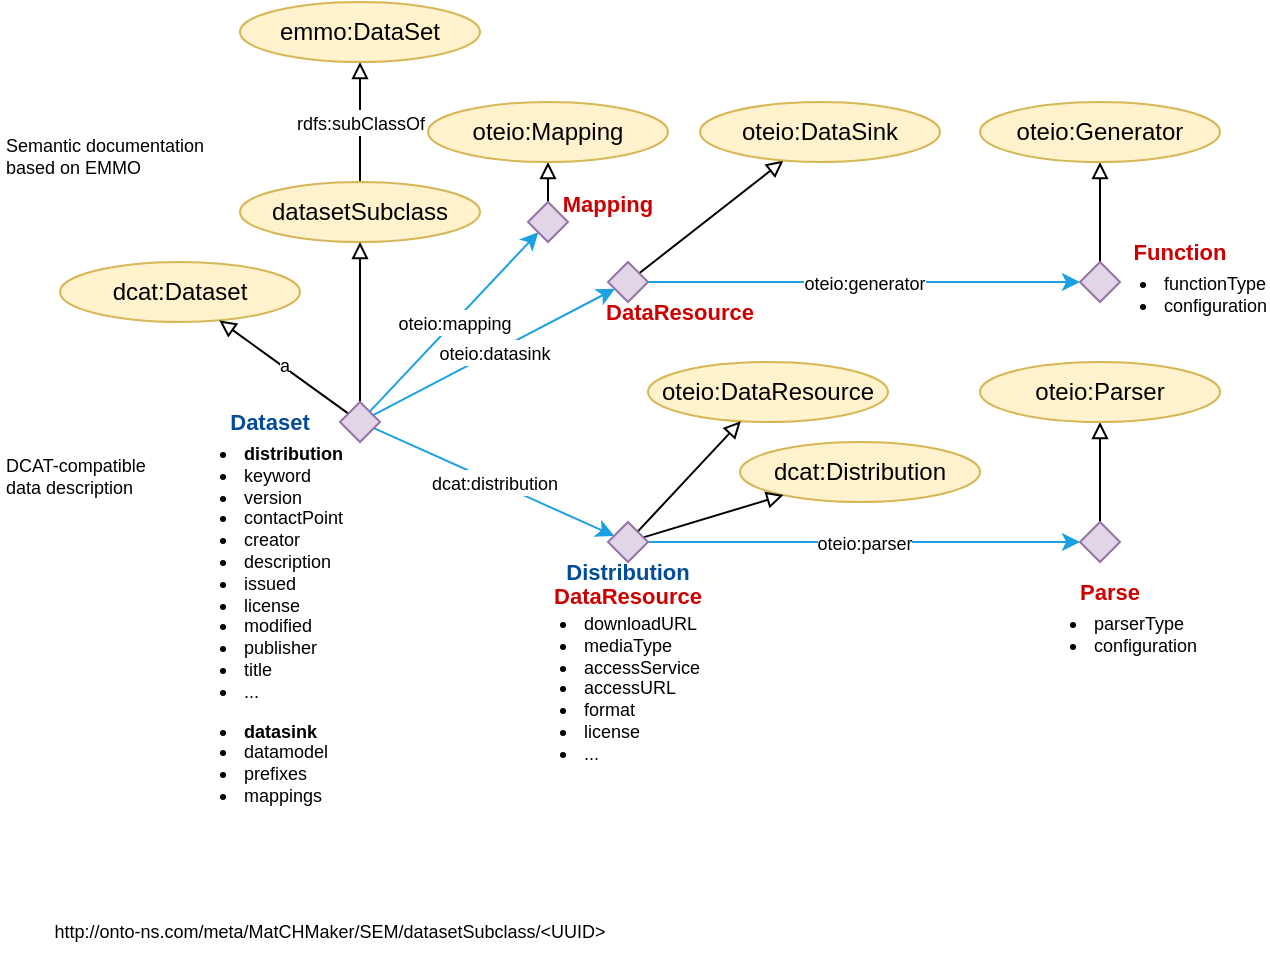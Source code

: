 <mxfile version="20.7.4" type="device" pages="3"><diagram name="Dataset" id="gJNf0sdjPpwPq_run0Vv"><mxGraphModel dx="988" dy="579" grid="1" gridSize="10" guides="1" tooltips="1" connect="1" arrows="1" fold="1" page="1" pageScale="1" pageWidth="827" pageHeight="1169" math="0" shadow="0"><root><mxCell id="0"/><mxCell id="1" parent="0"/><mxCell id="QnYL94ysYP-kv34pIGRl-34" value="&lt;ul&gt;&lt;li&gt;&lt;font style=&quot;font-size: 9px;&quot;&gt;downloadURL&lt;/font&gt;&lt;/li&gt;&lt;li&gt;&lt;font style=&quot;font-size: 9px;&quot;&gt;mediaType&lt;/font&gt;&lt;/li&gt;&lt;li&gt;&lt;font style=&quot;font-size: 9px;&quot;&gt;accessService&lt;/font&gt;&lt;/li&gt;&lt;li&gt;&lt;font style=&quot;font-size: 9px;&quot;&gt;accessURL&lt;/font&gt;&lt;/li&gt;&lt;li&gt;&lt;span style=&quot;background-color: initial;&quot;&gt;format&lt;/span&gt;&lt;br&gt;&lt;/li&gt;&lt;li&gt;&lt;span style=&quot;background-color: initial;&quot;&gt;license&lt;/span&gt;&lt;br&gt;&lt;/li&gt;&lt;li&gt;&lt;font style=&quot;font-size: 9px;&quot;&gt;...&lt;/font&gt;&lt;/li&gt;&lt;/ul&gt;" style="text;html=1;align=left;verticalAlign=top;whiteSpace=wrap;rounded=0;fontFamily=Helvetica;fontSize=9;fontColor=default;labelBackgroundColor=none;" parent="1" vertex="1"><mxGeometry x="340" y="430" width="100" height="100" as="geometry"/></mxCell><mxCell id="QnYL94ysYP-kv34pIGRl-36" value="&lt;ul&gt;&lt;li&gt;&lt;font style=&quot;font-size: 9px;&quot;&gt;parserType&lt;/font&gt;&lt;/li&gt;&lt;li&gt;configuration&lt;/li&gt;&lt;/ul&gt;" style="text;html=1;align=left;verticalAlign=top;whiteSpace=wrap;rounded=0;fontFamily=Helvetica;fontSize=9;fontColor=default;labelBackgroundColor=none;" parent="1" vertex="1"><mxGeometry x="595" y="430" width="105" height="40" as="geometry"/></mxCell><mxCell id="QnYL94ysYP-kv34pIGRl-41" value="&lt;ul&gt;&lt;li&gt;&lt;span style=&quot;background-color: initial;&quot;&gt;&lt;b&gt;distribution&lt;/b&gt;&lt;/span&gt;&lt;/li&gt;&lt;li&gt;&lt;span style=&quot;background-color: initial;&quot;&gt;keyword&lt;/span&gt;&lt;br&gt;&lt;/li&gt;&lt;li&gt;&lt;font style=&quot;font-size: 9px;&quot;&gt;version&lt;/font&gt;&lt;/li&gt;&lt;li&gt;&lt;font style=&quot;font-size: 9px;&quot;&gt;contactPoint&lt;/font&gt;&lt;/li&gt;&lt;li&gt;&lt;span style=&quot;background-color: initial;&quot;&gt;creator&lt;/span&gt;&lt;br&gt;&lt;/li&gt;&lt;li&gt;&lt;font style=&quot;font-size: 9px;&quot;&gt;description&lt;/font&gt;&lt;/li&gt;&lt;li&gt;&lt;span style=&quot;background-color: initial;&quot;&gt;issued&lt;/span&gt;&lt;/li&gt;&lt;li&gt;&lt;span style=&quot;background-color: initial;&quot;&gt;license&lt;/span&gt;&lt;br&gt;&lt;/li&gt;&lt;li&gt;modified&lt;/li&gt;&lt;li&gt;publisher&lt;/li&gt;&lt;li&gt;title&lt;/li&gt;&lt;li&gt;&lt;font style=&quot;font-size: 9px;&quot;&gt;...&lt;/font&gt;&lt;/li&gt;&lt;/ul&gt;&lt;div&gt;&lt;ul&gt;&lt;li style=&quot;border-color: var(--border-color);&quot;&gt;&lt;b style=&quot;border-color: var(--border-color);&quot;&gt;datasink&lt;/b&gt;&lt;/li&gt;&lt;li&gt;&lt;span style=&quot;background-color: initial;&quot;&gt;datamodel&lt;/span&gt;&lt;br&gt;&lt;/li&gt;&lt;li&gt;prefixes&lt;/li&gt;&lt;li style=&quot;border-color: var(--border-color);&quot;&gt;mappings&lt;/li&gt;&lt;/ul&gt;&lt;/div&gt;&lt;div&gt;&lt;br&gt;&lt;/div&gt;" style="text;html=1;align=left;verticalAlign=top;whiteSpace=wrap;rounded=0;fontFamily=Helvetica;fontSize=9;fontColor=default;labelBackgroundColor=none;" parent="1" vertex="1"><mxGeometry x="170" y="345" width="100" height="200" as="geometry"/></mxCell><mxCell id="QnYL94ysYP-kv34pIGRl-40" value="&lt;font style=&quot;font-size: 9px;&quot;&gt;rdfs:subClassOf&lt;/font&gt;" style="edgeStyle=none;shape=connector;rounded=0;orthogonalLoop=1;jettySize=auto;html=1;strokeColor=default;align=center;verticalAlign=middle;fontFamily=Helvetica;fontSize=11;fontColor=default;labelBackgroundColor=default;endArrow=block;endFill=0;" parent="1" source="QnYL94ysYP-kv34pIGRl-1" target="QnYL94ysYP-kv34pIGRl-39" edge="1"><mxGeometry relative="1" as="geometry"/></mxCell><mxCell id="QnYL94ysYP-kv34pIGRl-1" value="datasetSubclass" style="ellipse;whiteSpace=wrap;html=1;fillColor=#fff2cc;strokeColor=#d6b656;" parent="1" vertex="1"><mxGeometry x="210" y="230" width="120" height="30" as="geometry"/></mxCell><mxCell id="QnYL94ysYP-kv34pIGRl-2" value="dcat:Dataset" style="ellipse;whiteSpace=wrap;html=1;fillColor=#fff2cc;strokeColor=#d6b656;" parent="1" vertex="1"><mxGeometry x="120" y="270" width="120" height="30" as="geometry"/></mxCell><mxCell id="QnYL94ysYP-kv34pIGRl-3" value="dcat:Distribution" style="ellipse;whiteSpace=wrap;html=1;fillColor=#fff2cc;strokeColor=#d6b656;" parent="1" vertex="1"><mxGeometry x="460" y="360" width="120" height="30" as="geometry"/></mxCell><mxCell id="QnYL94ysYP-kv34pIGRl-4" value="oteio:DataResource" style="ellipse;whiteSpace=wrap;html=1;fillColor=#fff2cc;strokeColor=#d6b656;" parent="1" vertex="1"><mxGeometry x="414" y="320" width="120" height="30" as="geometry"/></mxCell><mxCell id="QnYL94ysYP-kv34pIGRl-6" value="a" style="rounded=0;orthogonalLoop=1;jettySize=auto;html=1;endArrow=block;endFill=0;fontSize=9;" parent="1" source="QnYL94ysYP-kv34pIGRl-5" target="QnYL94ysYP-kv34pIGRl-2" edge="1"><mxGeometry relative="1" as="geometry"/></mxCell><mxCell id="QnYL94ysYP-kv34pIGRl-7" style="edgeStyle=none;shape=connector;rounded=0;orthogonalLoop=1;jettySize=auto;html=1;strokeColor=default;align=center;verticalAlign=middle;fontFamily=Helvetica;fontSize=11;fontColor=default;labelBackgroundColor=default;endArrow=block;endFill=0;" parent="1" source="QnYL94ysYP-kv34pIGRl-5" target="QnYL94ysYP-kv34pIGRl-1" edge="1"><mxGeometry relative="1" as="geometry"/></mxCell><mxCell id="QnYL94ysYP-kv34pIGRl-15" value="&lt;span style=&quot;font-size: 9px;&quot;&gt;dcat:distribution&lt;/span&gt;" style="shape=connector;rounded=0;orthogonalLoop=1;jettySize=auto;html=1;strokeColor=#1BA1E2;align=center;verticalAlign=middle;fontFamily=Helvetica;fontSize=11;fontColor=default;labelBackgroundColor=default;endArrow=classic;endFill=1;" parent="1" source="QnYL94ysYP-kv34pIGRl-5" target="QnYL94ysYP-kv34pIGRl-9" edge="1"><mxGeometry relative="1" as="geometry"/></mxCell><mxCell id="gPEfZDr6zlJ9QRwEb8EJ-4" value="&lt;font style=&quot;font-size: 9px;&quot;&gt;oteio:mapping&lt;/font&gt;" style="edgeStyle=none;rounded=0;orthogonalLoop=1;jettySize=auto;html=1;strokeColor=#1BA1E2;endFill=1;" edge="1" parent="1" source="QnYL94ysYP-kv34pIGRl-5" target="QnYL94ysYP-kv34pIGRl-13"><mxGeometry relative="1" as="geometry"/></mxCell><mxCell id="QnYL94ysYP-kv34pIGRl-5" value="" style="rhombus;whiteSpace=wrap;html=1;fillColor=#e1d5e7;strokeColor=#9673a6;" parent="1" vertex="1"><mxGeometry x="260" y="340" width="20" height="20" as="geometry"/></mxCell><mxCell id="QnYL94ysYP-kv34pIGRl-11" style="edgeStyle=none;shape=connector;rounded=0;orthogonalLoop=1;jettySize=auto;html=1;strokeColor=default;align=center;verticalAlign=middle;fontFamily=Helvetica;fontSize=11;fontColor=default;labelBackgroundColor=default;endArrow=block;endFill=0;" parent="1" source="QnYL94ysYP-kv34pIGRl-8" target="gPEfZDr6zlJ9QRwEb8EJ-2" edge="1"><mxGeometry relative="1" as="geometry"><mxPoint x="590" y="340" as="targetPoint"/></mxGeometry></mxCell><mxCell id="QnYL94ysYP-kv34pIGRl-8" value="" style="rhombus;whiteSpace=wrap;html=1;fillColor=#e1d5e7;strokeColor=#9673a6;" parent="1" vertex="1"><mxGeometry x="630" y="400" width="20" height="20" as="geometry"/></mxCell><mxCell id="QnYL94ysYP-kv34pIGRl-10" style="edgeStyle=none;shape=connector;rounded=0;orthogonalLoop=1;jettySize=auto;html=1;strokeColor=default;align=center;verticalAlign=middle;fontFamily=Helvetica;fontSize=11;fontColor=default;labelBackgroundColor=default;endArrow=block;endFill=0;" parent="1" source="QnYL94ysYP-kv34pIGRl-9" target="QnYL94ysYP-kv34pIGRl-3" edge="1"><mxGeometry relative="1" as="geometry"/></mxCell><mxCell id="QnYL94ysYP-kv34pIGRl-12" style="edgeStyle=none;shape=connector;rounded=0;orthogonalLoop=1;jettySize=auto;html=1;strokeColor=default;align=center;verticalAlign=middle;fontFamily=Helvetica;fontSize=11;fontColor=default;labelBackgroundColor=default;endArrow=block;endFill=0;" parent="1" source="QnYL94ysYP-kv34pIGRl-9" target="QnYL94ysYP-kv34pIGRl-4" edge="1"><mxGeometry relative="1" as="geometry"/></mxCell><mxCell id="QnYL94ysYP-kv34pIGRl-22" value="&lt;font style=&quot;font-size: 9px;&quot;&gt;oteio:parser&lt;/font&gt;" style="shape=connector;rounded=0;orthogonalLoop=1;jettySize=auto;html=1;strokeColor=#1BA1E2;align=center;verticalAlign=middle;fontFamily=Helvetica;fontSize=11;fontColor=default;labelBackgroundColor=default;endArrow=classic;endFill=1;" parent="1" source="QnYL94ysYP-kv34pIGRl-9" target="QnYL94ysYP-kv34pIGRl-8" edge="1"><mxGeometry relative="1" as="geometry"/></mxCell><mxCell id="QnYL94ysYP-kv34pIGRl-9" value="" style="rhombus;whiteSpace=wrap;html=1;fillColor=#e1d5e7;strokeColor=#9673a6;" parent="1" vertex="1"><mxGeometry x="394" y="400" width="20" height="20" as="geometry"/></mxCell><mxCell id="QnYL94ysYP-kv34pIGRl-14" style="edgeStyle=none;shape=connector;rounded=0;orthogonalLoop=1;jettySize=auto;html=1;strokeColor=default;align=center;verticalAlign=middle;fontFamily=Helvetica;fontSize=11;fontColor=default;labelBackgroundColor=default;endArrow=block;endFill=0;" parent="1" source="QnYL94ysYP-kv34pIGRl-13" target="gPEfZDr6zlJ9QRwEb8EJ-3" edge="1"><mxGeometry relative="1" as="geometry"/></mxCell><mxCell id="QnYL94ysYP-kv34pIGRl-13" value="" style="rhombus;whiteSpace=wrap;html=1;fillColor=#e1d5e7;strokeColor=#9673a6;" parent="1" vertex="1"><mxGeometry x="354" y="240" width="20" height="20" as="geometry"/></mxCell><mxCell id="QnYL94ysYP-kv34pIGRl-26" value="&lt;b style=&quot;&quot;&gt;&lt;font color=&quot;#004c99&quot;&gt;Dataset&lt;/font&gt;&lt;/b&gt;" style="text;html=1;align=center;verticalAlign=middle;whiteSpace=wrap;rounded=0;fontFamily=Helvetica;fontSize=11;fontColor=default;labelBackgroundColor=none;" parent="1" vertex="1"><mxGeometry x="200" y="345" width="50" height="10" as="geometry"/></mxCell><mxCell id="QnYL94ysYP-kv34pIGRl-27" value="&lt;b style=&quot;&quot;&gt;&lt;font color=&quot;#004c99&quot;&gt;Distribution&lt;/font&gt;&lt;/b&gt;" style="text;html=1;align=center;verticalAlign=middle;whiteSpace=wrap;rounded=0;fontFamily=Helvetica;fontSize=11;fontColor=default;labelBackgroundColor=none;" parent="1" vertex="1"><mxGeometry x="374" y="420" width="60" height="10" as="geometry"/></mxCell><mxCell id="QnYL94ysYP-kv34pIGRl-28" value="&lt;b&gt;&lt;font color=&quot;#cc0000&quot;&gt;Parse&lt;/font&gt;&lt;/b&gt;" style="text;html=1;align=center;verticalAlign=middle;whiteSpace=wrap;rounded=0;fontFamily=Helvetica;fontSize=11;fontColor=default;labelBackgroundColor=none;" parent="1" vertex="1"><mxGeometry x="615" y="430" width="60" height="10" as="geometry"/></mxCell><mxCell id="QnYL94ysYP-kv34pIGRl-39" value="emmo:DataSet" style="ellipse;whiteSpace=wrap;html=1;fillColor=#fff2cc;strokeColor=#d6b656;" parent="1" vertex="1"><mxGeometry x="210" y="140" width="120" height="30" as="geometry"/></mxCell><mxCell id="gPEfZDr6zlJ9QRwEb8EJ-2" value="oteio:Parser" style="ellipse;whiteSpace=wrap;html=1;fillColor=#fff2cc;strokeColor=#d6b656;" vertex="1" parent="1"><mxGeometry x="580" y="320" width="120" height="30" as="geometry"/></mxCell><mxCell id="gPEfZDr6zlJ9QRwEb8EJ-3" value="oteio:Mapping" style="ellipse;whiteSpace=wrap;html=1;fillColor=#fff2cc;strokeColor=#d6b656;" vertex="1" parent="1"><mxGeometry x="304" y="190" width="120" height="30" as="geometry"/></mxCell><mxCell id="gPEfZDr6zlJ9QRwEb8EJ-8" style="edgeStyle=none;rounded=0;orthogonalLoop=1;jettySize=auto;html=1;fontSize=11;fontColor=default;endArrow=block;endFill=0;" edge="1" parent="1" source="gPEfZDr6zlJ9QRwEb8EJ-5" target="gPEfZDr6zlJ9QRwEb8EJ-7"><mxGeometry relative="1" as="geometry"/></mxCell><mxCell id="gPEfZDr6zlJ9QRwEb8EJ-5" value="" style="rhombus;whiteSpace=wrap;html=1;fillColor=#e1d5e7;strokeColor=#9673a6;" vertex="1" parent="1"><mxGeometry x="394" y="270" width="20" height="20" as="geometry"/></mxCell><mxCell id="gPEfZDr6zlJ9QRwEb8EJ-6" value="&lt;font style=&quot;font-size: 9px;&quot;&gt;oteio:datasink&lt;/font&gt;" style="edgeStyle=none;rounded=0;orthogonalLoop=1;jettySize=auto;html=1;strokeColor=#1BA1E2;endFill=1;" edge="1" parent="1" source="QnYL94ysYP-kv34pIGRl-5" target="gPEfZDr6zlJ9QRwEb8EJ-5"><mxGeometry relative="1" as="geometry"><mxPoint x="285.405" y="355.405" as="sourcePoint"/><mxPoint x="374.595" y="279.595" as="targetPoint"/></mxGeometry></mxCell><mxCell id="gPEfZDr6zlJ9QRwEb8EJ-7" value="oteio:DataSink" style="ellipse;whiteSpace=wrap;html=1;fillColor=#fff2cc;strokeColor=#d6b656;" vertex="1" parent="1"><mxGeometry x="440" y="190" width="120" height="30" as="geometry"/></mxCell><mxCell id="gPEfZDr6zlJ9QRwEb8EJ-9" value="&lt;b&gt;&lt;font color=&quot;#cc0000&quot;&gt;DataResource&lt;/font&gt;&lt;/b&gt;" style="text;html=1;align=center;verticalAlign=middle;whiteSpace=wrap;rounded=0;fontFamily=Helvetica;fontSize=11;fontColor=default;labelBackgroundColor=none;" vertex="1" parent="1"><mxGeometry x="374" y="432" width="60" height="10" as="geometry"/></mxCell><mxCell id="gPEfZDr6zlJ9QRwEb8EJ-10" value="&lt;b&gt;&lt;font color=&quot;#cc0000&quot;&gt;DataResource&lt;/font&gt;&lt;/b&gt;" style="text;html=1;align=center;verticalAlign=middle;whiteSpace=wrap;rounded=0;fontFamily=Helvetica;fontSize=11;fontColor=default;labelBackgroundColor=none;" vertex="1" parent="1"><mxGeometry x="400" y="290" width="60" height="10" as="geometry"/></mxCell><mxCell id="gPEfZDr6zlJ9QRwEb8EJ-11" value="&lt;b&gt;&lt;font color=&quot;#cc0000&quot;&gt;Mapping&lt;/font&gt;&lt;/b&gt;" style="text;html=1;align=center;verticalAlign=middle;whiteSpace=wrap;rounded=0;fontFamily=Helvetica;fontSize=11;fontColor=default;labelBackgroundColor=none;" vertex="1" parent="1"><mxGeometry x="364" y="236" width="60" height="10" as="geometry"/></mxCell><mxCell id="gPEfZDr6zlJ9QRwEb8EJ-18" style="edgeStyle=none;shape=connector;rounded=0;orthogonalLoop=1;jettySize=auto;html=1;strokeColor=default;align=center;verticalAlign=middle;fontFamily=Helvetica;fontSize=11;fontColor=default;labelBackgroundColor=default;endArrow=block;endFill=0;" edge="1" parent="1" source="gPEfZDr6zlJ9QRwEb8EJ-19" target="gPEfZDr6zlJ9QRwEb8EJ-21"><mxGeometry relative="1" as="geometry"><mxPoint x="656" y="210" as="targetPoint"/></mxGeometry></mxCell><mxCell id="gPEfZDr6zlJ9QRwEb8EJ-19" value="" style="rhombus;whiteSpace=wrap;html=1;fillColor=#e1d5e7;strokeColor=#9673a6;" vertex="1" parent="1"><mxGeometry x="630" y="270" width="20" height="20" as="geometry"/></mxCell><mxCell id="gPEfZDr6zlJ9QRwEb8EJ-20" value="&lt;font style=&quot;font-size: 9px;&quot;&gt;oteio:generator&lt;/font&gt;" style="shape=connector;rounded=0;orthogonalLoop=1;jettySize=auto;html=1;strokeColor=#1BA1E2;align=center;verticalAlign=middle;fontFamily=Helvetica;fontSize=11;fontColor=default;labelBackgroundColor=default;endArrow=classic;endFill=1;" edge="1" parent="1" target="gPEfZDr6zlJ9QRwEb8EJ-19" source="gPEfZDr6zlJ9QRwEb8EJ-5"><mxGeometry relative="1" as="geometry"><mxPoint x="480" y="280" as="sourcePoint"/></mxGeometry></mxCell><mxCell id="gPEfZDr6zlJ9QRwEb8EJ-21" value="oteio:Generator" style="ellipse;whiteSpace=wrap;html=1;fillColor=#fff2cc;strokeColor=#d6b656;" vertex="1" parent="1"><mxGeometry x="580" y="190" width="120" height="30" as="geometry"/></mxCell><mxCell id="gPEfZDr6zlJ9QRwEb8EJ-22" value="&lt;ul&gt;&lt;li&gt;functionType&lt;/li&gt;&lt;li&gt;&lt;span style=&quot;background-color: initial;&quot;&gt;configuration&lt;/span&gt;&lt;br&gt;&lt;/li&gt;&lt;/ul&gt;" style="text;html=1;align=left;verticalAlign=top;whiteSpace=wrap;rounded=0;fontFamily=Helvetica;fontSize=9;fontColor=default;labelBackgroundColor=none;" vertex="1" parent="1"><mxGeometry x="630" y="260" width="90" height="50" as="geometry"/></mxCell><mxCell id="gPEfZDr6zlJ9QRwEb8EJ-23" value="&lt;b&gt;&lt;font color=&quot;#cc0000&quot;&gt;Function&lt;/font&gt;&lt;/b&gt;" style="text;html=1;align=center;verticalAlign=middle;whiteSpace=wrap;rounded=0;fontFamily=Helvetica;fontSize=11;fontColor=default;labelBackgroundColor=none;" vertex="1" parent="1"><mxGeometry x="650" y="260" width="60" height="10" as="geometry"/></mxCell><mxCell id="gPEfZDr6zlJ9QRwEb8EJ-30" value="" style="shape=image;verticalLabelPosition=bottom;labelBackgroundColor=default;verticalAlign=top;aspect=fixed;imageAspect=0;image=https://dcat.org/wp-content/uploads/2021/05/DCAT_Facebook.png;" vertex="1" parent="1"><mxGeometry x="90" y="331.9" width="84" height="23.1" as="geometry"/></mxCell><mxCell id="gPEfZDr6zlJ9QRwEb8EJ-31" value="&lt;font color=&quot;#000000&quot;&gt;DCAT-compatible data description&lt;/font&gt;" style="text;html=1;strokeColor=none;fillColor=none;align=left;verticalAlign=top;whiteSpace=wrap;rounded=0;fontSize=9;fontColor=#004C99;" vertex="1" parent="1"><mxGeometry x="91" y="360" width="83" height="50" as="geometry"/></mxCell><mxCell id="gPEfZDr6zlJ9QRwEb8EJ-36" value="" style="shape=image;verticalLabelPosition=bottom;labelBackgroundColor=default;verticalAlign=top;aspect=fixed;imageAspect=0;image=https://raw.githubusercontent.com/emmo-repo/EMMO/2e9932e5f633a514c82c03eab187afeb69923f80/doc/emmo-logo.svg;" vertex="1" parent="1"><mxGeometry x="107" y="140" width="65.96" height="60" as="geometry"/></mxCell><mxCell id="gPEfZDr6zlJ9QRwEb8EJ-37" value="&lt;font color=&quot;#000000&quot;&gt;Semantic documentation based on EMMO&lt;/font&gt;" style="text;html=1;strokeColor=none;fillColor=none;align=left;verticalAlign=top;whiteSpace=wrap;rounded=0;fontSize=9;fontColor=#004C99;" vertex="1" parent="1"><mxGeometry x="91" y="200" width="103" height="30" as="geometry"/></mxCell><mxCell id="ahfPFq91JY9dPL4BMfIn-1" value="http://onto-ns.com/meta/MatCHMaker/SEM/datasetSubclass/&amp;lt;UUID&amp;gt;" style="text;html=1;strokeColor=none;fillColor=none;align=center;verticalAlign=middle;whiteSpace=wrap;rounded=0;fontSize=9;fontColor=#000000;" vertex="1" parent="1"><mxGeometry x="100" y="590" width="310" height="30" as="geometry"/></mxCell></root></mxGraphModel></diagram><diagram id="93-LkIrMlokAyIUzKkbQ" name="Hamburg"><mxGraphModel dx="2074" dy="1215" grid="1" gridSize="10" guides="1" tooltips="1" connect="1" arrows="1" fold="1" page="1" pageScale="1" pageWidth="827" pageHeight="1169" math="0" shadow="0"><root><mxCell id="0"/><mxCell id="1" parent="0"/><mxCell id="WtrflW6bTiEchsh83h_a-1" value="&lt;ul&gt;&lt;li&gt;&lt;font style=&quot;font-size: 9px;&quot;&gt;downloadURL&lt;/font&gt;&lt;/li&gt;&lt;li&gt;&lt;font style=&quot;font-size: 9px;&quot;&gt;mediaType&lt;/font&gt;&lt;/li&gt;&lt;li&gt;&lt;font style=&quot;font-size: 9px;&quot;&gt;accessService&lt;/font&gt;&lt;/li&gt;&lt;li&gt;&lt;font style=&quot;font-size: 9px;&quot;&gt;accessURL&lt;/font&gt;&lt;/li&gt;&lt;li&gt;&lt;span style=&quot;background-color: initial;&quot;&gt;format&lt;/span&gt;&lt;br&gt;&lt;/li&gt;&lt;li&gt;&lt;span style=&quot;background-color: initial;&quot;&gt;license&lt;/span&gt;&lt;br&gt;&lt;/li&gt;&lt;li&gt;&lt;font style=&quot;font-size: 9px;&quot;&gt;...&lt;/font&gt;&lt;/li&gt;&lt;/ul&gt;" style="text;html=1;align=left;verticalAlign=top;whiteSpace=wrap;rounded=0;fontFamily=Helvetica;fontSize=9;fontColor=default;labelBackgroundColor=none;" vertex="1" parent="1"><mxGeometry x="340" y="360" width="100" height="120" as="geometry"/></mxCell><mxCell id="WtrflW6bTiEchsh83h_a-2" value="&lt;ul&gt;&lt;li&gt;&lt;font style=&quot;font-size: 9px;&quot;&gt;datamodel&lt;/font&gt;&lt;/li&gt;&lt;li&gt;parser&lt;/li&gt;&lt;li&gt;options&lt;/li&gt;&lt;/ul&gt;" style="text;html=1;align=left;verticalAlign=top;whiteSpace=wrap;rounded=0;fontFamily=Helvetica;fontSize=9;fontColor=default;labelBackgroundColor=none;" vertex="1" parent="1"><mxGeometry x="510" y="360" width="90" height="50" as="geometry"/></mxCell><mxCell id="WtrflW6bTiEchsh83h_a-3" value="&lt;ul&gt;&lt;li&gt;prefixes&lt;/li&gt;&lt;li&gt;triples&lt;br&gt;&lt;/li&gt;&lt;/ul&gt;" style="text;html=1;align=left;verticalAlign=top;whiteSpace=wrap;rounded=0;fontFamily=Helvetica;fontSize=9;fontColor=default;labelBackgroundColor=none;" vertex="1" parent="1"><mxGeometry x="650" y="360" width="90" height="50" as="geometry"/></mxCell><mxCell id="WtrflW6bTiEchsh83h_a-4" value="&lt;ul&gt;&lt;li&gt;&lt;span style=&quot;background-color: initial;&quot;&gt;keyword&lt;/span&gt;&lt;br&gt;&lt;/li&gt;&lt;li&gt;&lt;font style=&quot;font-size: 9px;&quot;&gt;version&lt;/font&gt;&lt;/li&gt;&lt;li&gt;&lt;font style=&quot;font-size: 9px;&quot;&gt;contactPoint&lt;/font&gt;&lt;/li&gt;&lt;li&gt;&lt;span style=&quot;background-color: initial;&quot;&gt;creator&lt;/span&gt;&lt;br&gt;&lt;/li&gt;&lt;li&gt;&lt;font style=&quot;font-size: 9px;&quot;&gt;description&lt;/font&gt;&lt;/li&gt;&lt;li&gt;&lt;span style=&quot;background-color: initial;&quot;&gt;issued&lt;/span&gt;&lt;/li&gt;&lt;li&gt;&lt;span style=&quot;background-color: initial;&quot;&gt;license&lt;/span&gt;&lt;br&gt;&lt;/li&gt;&lt;li&gt;modified&lt;/li&gt;&lt;li&gt;publisher&lt;/li&gt;&lt;li&gt;title&lt;/li&gt;&lt;li&gt;&lt;font style=&quot;font-size: 9px;&quot;&gt;...&lt;/font&gt;&lt;/li&gt;&lt;/ul&gt;" style="text;html=1;align=left;verticalAlign=top;whiteSpace=wrap;rounded=0;fontFamily=Helvetica;fontSize=9;fontColor=default;labelBackgroundColor=none;" vertex="1" parent="1"><mxGeometry x="220" y="360" width="100" height="140" as="geometry"/></mxCell><mxCell id="WtrflW6bTiEchsh83h_a-5" style="edgeStyle=none;shape=connector;rounded=0;orthogonalLoop=1;jettySize=auto;html=1;strokeColor=default;align=center;verticalAlign=middle;fontFamily=Helvetica;fontSize=11;fontColor=default;labelBackgroundColor=default;endArrow=block;endFill=0;" edge="1" parent="1" source="WtrflW6bTiEchsh83h_a-6" target="WtrflW6bTiEchsh83h_a-29"><mxGeometry relative="1" as="geometry"/></mxCell><mxCell id="WtrflW6bTiEchsh83h_a-6" value="datasetSubclass" style="ellipse;whiteSpace=wrap;html=1;fillColor=#fff2cc;strokeColor=#d6b656;" vertex="1" parent="1"><mxGeometry x="240" y="210" width="120" height="30" as="geometry"/></mxCell><mxCell id="WtrflW6bTiEchsh83h_a-7" value="dcat:Dataset" style="ellipse;whiteSpace=wrap;html=1;fillColor=#fff2cc;strokeColor=#d6b656;" vertex="1" parent="1"><mxGeometry x="160" y="250" width="120" height="30" as="geometry"/></mxCell><mxCell id="WtrflW6bTiEchsh83h_a-8" value="dcat:Distribution" style="ellipse;whiteSpace=wrap;html=1;fillColor=#fff2cc;strokeColor=#d6b656;" vertex="1" parent="1"><mxGeometry x="380" y="220" width="120" height="30" as="geometry"/></mxCell><mxCell id="WtrflW6bTiEchsh83h_a-9" value="oteio:Filter" style="ellipse;whiteSpace=wrap;html=1;fillColor=#fff2cc;strokeColor=#d6b656;" vertex="1" parent="1"><mxGeometry x="520" y="210" width="120" height="30" as="geometry"/></mxCell><mxCell id="WtrflW6bTiEchsh83h_a-10" style="rounded=0;orthogonalLoop=1;jettySize=auto;html=1;endArrow=block;endFill=0;" edge="1" parent="1" source="WtrflW6bTiEchsh83h_a-13" target="WtrflW6bTiEchsh83h_a-7"><mxGeometry relative="1" as="geometry"/></mxCell><mxCell id="WtrflW6bTiEchsh83h_a-11" style="edgeStyle=none;shape=connector;rounded=0;orthogonalLoop=1;jettySize=auto;html=1;strokeColor=default;align=center;verticalAlign=middle;fontFamily=Helvetica;fontSize=11;fontColor=default;labelBackgroundColor=default;endArrow=block;endFill=0;" edge="1" parent="1" source="WtrflW6bTiEchsh83h_a-13" target="WtrflW6bTiEchsh83h_a-6"><mxGeometry relative="1" as="geometry"/></mxCell><mxCell id="WtrflW6bTiEchsh83h_a-12" value="&lt;span style=&quot;font-size: 9px;&quot;&gt;oteio:hasBeginFilter&lt;/span&gt;" style="edgeStyle=orthogonalEdgeStyle;shape=connector;rounded=0;orthogonalLoop=1;jettySize=auto;html=1;strokeColor=#1BA1E2;align=center;verticalAlign=middle;fontFamily=Helvetica;fontSize=11;fontColor=default;labelBackgroundColor=default;endArrow=classic;endFill=1;curved=1;" edge="1" parent="1" source="WtrflW6bTiEchsh83h_a-13" target="WtrflW6bTiEchsh83h_a-19"><mxGeometry relative="1" as="geometry"/></mxCell><mxCell id="WtrflW6bTiEchsh83h_a-13" value="" style="rhombus;whiteSpace=wrap;html=1;fillColor=#e1d5e7;strokeColor=#9673a6;" vertex="1" parent="1"><mxGeometry x="260" y="340" width="20" height="20" as="geometry"/></mxCell><mxCell id="WtrflW6bTiEchsh83h_a-14" style="edgeStyle=none;shape=connector;rounded=0;orthogonalLoop=1;jettySize=auto;html=1;strokeColor=default;align=center;verticalAlign=middle;fontFamily=Helvetica;fontSize=11;fontColor=default;labelBackgroundColor=default;endArrow=block;endFill=0;" edge="1" parent="1" source="WtrflW6bTiEchsh83h_a-15" target="WtrflW6bTiEchsh83h_a-9"><mxGeometry relative="1" as="geometry"/></mxCell><mxCell id="WtrflW6bTiEchsh83h_a-15" value="" style="rhombus;whiteSpace=wrap;html=1;fillColor=#e1d5e7;strokeColor=#9673a6;" vertex="1" parent="1"><mxGeometry x="550" y="340" width="20" height="20" as="geometry"/></mxCell><mxCell id="WtrflW6bTiEchsh83h_a-16" style="edgeStyle=none;shape=connector;rounded=0;orthogonalLoop=1;jettySize=auto;html=1;strokeColor=default;align=center;verticalAlign=middle;fontFamily=Helvetica;fontSize=11;fontColor=default;labelBackgroundColor=default;endArrow=block;endFill=0;" edge="1" parent="1" source="WtrflW6bTiEchsh83h_a-19" target="WtrflW6bTiEchsh83h_a-8"><mxGeometry relative="1" as="geometry"/></mxCell><mxCell id="WtrflW6bTiEchsh83h_a-17" style="edgeStyle=none;shape=connector;rounded=0;orthogonalLoop=1;jettySize=auto;html=1;strokeColor=default;align=center;verticalAlign=middle;fontFamily=Helvetica;fontSize=11;fontColor=default;labelBackgroundColor=default;endArrow=block;endFill=0;" edge="1" parent="1" source="WtrflW6bTiEchsh83h_a-19" target="WtrflW6bTiEchsh83h_a-9"><mxGeometry relative="1" as="geometry"/></mxCell><mxCell id="WtrflW6bTiEchsh83h_a-18" value="&lt;font style=&quot;font-size: 9px;&quot;&gt;oreio:hasNextFilter&lt;/font&gt;" style="edgeStyle=orthogonalEdgeStyle;shape=connector;rounded=0;orthogonalLoop=1;jettySize=auto;html=1;strokeColor=#1BA1E2;align=center;verticalAlign=middle;fontFamily=Helvetica;fontSize=11;fontColor=default;labelBackgroundColor=default;endArrow=classic;endFill=1;curved=1;" edge="1" parent="1" source="WtrflW6bTiEchsh83h_a-19" target="WtrflW6bTiEchsh83h_a-15"><mxGeometry relative="1" as="geometry"/></mxCell><mxCell id="WtrflW6bTiEchsh83h_a-19" value="" style="rhombus;whiteSpace=wrap;html=1;fillColor=#e1d5e7;strokeColor=#9673a6;" vertex="1" parent="1"><mxGeometry x="394" y="340" width="20" height="20" as="geometry"/></mxCell><mxCell id="WtrflW6bTiEchsh83h_a-20" style="edgeStyle=none;shape=connector;rounded=0;orthogonalLoop=1;jettySize=auto;html=1;strokeColor=default;align=center;verticalAlign=middle;fontFamily=Helvetica;fontSize=11;fontColor=default;labelBackgroundColor=default;endArrow=block;endFill=0;" edge="1" parent="1" source="WtrflW6bTiEchsh83h_a-21" target="WtrflW6bTiEchsh83h_a-9"><mxGeometry relative="1" as="geometry"/></mxCell><mxCell id="WtrflW6bTiEchsh83h_a-21" value="" style="rhombus;whiteSpace=wrap;html=1;fillColor=#e1d5e7;strokeColor=#9673a6;" vertex="1" parent="1"><mxGeometry x="690" y="340" width="20" height="20" as="geometry"/></mxCell><mxCell id="WtrflW6bTiEchsh83h_a-22" style="edgeStyle=orthogonalEdgeStyle;shape=connector;curved=1;rounded=0;orthogonalLoop=1;jettySize=auto;html=1;strokeColor=#1BA1E2;align=center;verticalAlign=middle;fontFamily=Helvetica;fontSize=11;fontColor=default;labelBackgroundColor=default;endArrow=classic;endFill=1;" edge="1" parent="1" source="WtrflW6bTiEchsh83h_a-15" target="WtrflW6bTiEchsh83h_a-21"><mxGeometry relative="1" as="geometry"/></mxCell><mxCell id="WtrflW6bTiEchsh83h_a-23" value="&lt;span style=&quot;font-size: 9px;&quot;&gt;oreio:hasNextFilter&lt;/span&gt;" style="edgeLabel;html=1;align=center;verticalAlign=middle;resizable=0;points=[];fontFamily=Helvetica;fontSize=11;fontColor=default;labelBackgroundColor=default;" vertex="1" connectable="0" parent="WtrflW6bTiEchsh83h_a-22"><mxGeometry x="-0.09" relative="1" as="geometry"><mxPoint as="offset"/></mxGeometry></mxCell><mxCell id="WtrflW6bTiEchsh83h_a-24" value="&lt;b style=&quot;&quot;&gt;&lt;font color=&quot;#004c99&quot;&gt;Dataset&lt;/font&gt;&lt;/b&gt;" style="text;html=1;align=center;verticalAlign=middle;whiteSpace=wrap;rounded=0;fontFamily=Helvetica;fontSize=11;fontColor=default;labelBackgroundColor=none;" vertex="1" parent="1"><mxGeometry x="245" y="360" width="50" height="10" as="geometry"/></mxCell><mxCell id="WtrflW6bTiEchsh83h_a-25" value="&lt;b&gt;&lt;font color=&quot;#cc0000&quot;&gt;DataResource&lt;/font&gt;&lt;/b&gt;" style="text;html=1;align=center;verticalAlign=middle;whiteSpace=wrap;rounded=0;fontFamily=Helvetica;fontSize=11;fontColor=default;labelBackgroundColor=none;" vertex="1" parent="1"><mxGeometry x="374" y="360" width="60" height="10" as="geometry"/></mxCell><mxCell id="WtrflW6bTiEchsh83h_a-26" value="&lt;b&gt;&lt;font color=&quot;#cc0000&quot;&gt;Parse&lt;/font&gt;&lt;/b&gt;" style="text;html=1;align=center;verticalAlign=middle;whiteSpace=wrap;rounded=0;fontFamily=Helvetica;fontSize=11;fontColor=default;labelBackgroundColor=none;" vertex="1" parent="1"><mxGeometry x="530" y="360" width="60" height="10" as="geometry"/></mxCell><mxCell id="WtrflW6bTiEchsh83h_a-27" value="&lt;b&gt;&lt;font color=&quot;#cc0000&quot;&gt;Mapping&lt;/font&gt;&lt;/b&gt;" style="text;html=1;align=center;verticalAlign=middle;whiteSpace=wrap;rounded=0;fontFamily=Helvetica;fontSize=11;fontColor=default;labelBackgroundColor=none;" vertex="1" parent="1"><mxGeometry x="670" y="360" width="60" height="10" as="geometry"/></mxCell><mxCell id="WtrflW6bTiEchsh83h_a-28" value="&lt;span style=&quot;font-size: 9px;&quot;&gt;dcat:distribution&lt;/span&gt;" style="edgeStyle=none;shape=connector;rounded=0;orthogonalLoop=1;jettySize=auto;html=1;strokeColor=#004C99;align=center;verticalAlign=middle;fontFamily=Helvetica;fontSize=11;fontColor=default;labelBackgroundColor=default;endArrow=classic;endFill=1;curved=1;entryX=0.5;entryY=0;entryDx=0;entryDy=0;exitX=0.5;exitY=0;exitDx=0;exitDy=0;" edge="1" parent="1" source="WtrflW6bTiEchsh83h_a-13" target="WtrflW6bTiEchsh83h_a-19"><mxGeometry relative="1" as="geometry"><mxPoint x="270" y="310" as="sourcePoint"/><mxPoint x="404" y="310" as="targetPoint"/><Array as="points"><mxPoint x="270" y="330"/><mxPoint x="340" y="320"/><mxPoint x="404" y="330"/></Array></mxGeometry></mxCell><mxCell id="WtrflW6bTiEchsh83h_a-29" value="emmo:DataSet" style="ellipse;whiteSpace=wrap;html=1;fillColor=#fff2cc;strokeColor=#d6b656;" vertex="1" parent="1"><mxGeometry x="254" y="150" width="120" height="30" as="geometry"/></mxCell></root></mxGraphModel></diagram><diagram id="Zg1Fjqn02s6jmlrOBAte" name="DCAT+EMMO"><mxGraphModel dx="988" dy="579" grid="1" gridSize="10" guides="1" tooltips="1" connect="1" arrows="1" fold="1" page="1" pageScale="1" pageWidth="827" pageHeight="1169" math="0" shadow="0"><root><mxCell id="0"/><mxCell id="1" parent="0"/><mxCell id="bxz1D7Ahpueq98vE3oSV-1" value="&lt;ul&gt;&lt;li&gt;&lt;font style=&quot;font-size: 9px;&quot;&gt;downloadURL&lt;/font&gt;&lt;/li&gt;&lt;li&gt;&lt;font style=&quot;font-size: 9px;&quot;&gt;mediaType&lt;/font&gt;&lt;/li&gt;&lt;li&gt;&lt;font style=&quot;font-size: 9px;&quot;&gt;accessService&lt;/font&gt;&lt;/li&gt;&lt;li&gt;&lt;font style=&quot;font-size: 9px;&quot;&gt;accessURL&lt;/font&gt;&lt;/li&gt;&lt;li&gt;&lt;span style=&quot;background-color: initial;&quot;&gt;format&lt;/span&gt;&lt;br&gt;&lt;/li&gt;&lt;li&gt;&lt;span style=&quot;background-color: initial;&quot;&gt;license&lt;/span&gt;&lt;br&gt;&lt;/li&gt;&lt;li&gt;&lt;font style=&quot;font-size: 9px;&quot;&gt;...&lt;/font&gt;&lt;/li&gt;&lt;/ul&gt;" style="text;html=1;align=left;verticalAlign=top;whiteSpace=wrap;rounded=0;fontFamily=Helvetica;fontSize=9;fontColor=default;labelBackgroundColor=none;" vertex="1" parent="1"><mxGeometry x="340" y="430" width="100" height="100" as="geometry"/></mxCell><mxCell id="bxz1D7Ahpueq98vE3oSV-3" value="&lt;ul&gt;&lt;li&gt;&lt;span style=&quot;background-color: initial;&quot;&gt;&lt;b&gt;distribution&lt;/b&gt;&lt;/span&gt;&lt;/li&gt;&lt;li&gt;&lt;span style=&quot;background-color: initial;&quot;&gt;keyword&lt;/span&gt;&lt;br&gt;&lt;/li&gt;&lt;li&gt;&lt;font style=&quot;font-size: 9px;&quot;&gt;version&lt;/font&gt;&lt;/li&gt;&lt;li&gt;&lt;font style=&quot;font-size: 9px;&quot;&gt;contactPoint&lt;/font&gt;&lt;/li&gt;&lt;li&gt;&lt;span style=&quot;background-color: initial;&quot;&gt;creator&lt;/span&gt;&lt;br&gt;&lt;/li&gt;&lt;li&gt;&lt;font style=&quot;font-size: 9px;&quot;&gt;description&lt;/font&gt;&lt;/li&gt;&lt;li&gt;&lt;span style=&quot;background-color: initial;&quot;&gt;issued&lt;/span&gt;&lt;/li&gt;&lt;li&gt;&lt;span style=&quot;background-color: initial;&quot;&gt;license&lt;/span&gt;&lt;br&gt;&lt;/li&gt;&lt;li&gt;modified&lt;/li&gt;&lt;li&gt;publisher&lt;/li&gt;&lt;li&gt;title&lt;/li&gt;&lt;li&gt;&lt;font style=&quot;font-size: 9px;&quot;&gt;...&lt;/font&gt;&lt;/li&gt;&lt;/ul&gt;&lt;div&gt;&lt;ul&gt;&lt;li style=&quot;border-color: var(--border-color);&quot;&gt;&lt;b style=&quot;border-color: var(--border-color);&quot;&gt;datasink&lt;/b&gt;&lt;/li&gt;&lt;li&gt;&lt;span style=&quot;background-color: initial;&quot;&gt;datamodel&lt;/span&gt;&lt;br&gt;&lt;/li&gt;&lt;li&gt;prefixes&lt;/li&gt;&lt;li style=&quot;border-color: var(--border-color);&quot;&gt;mappings&lt;/li&gt;&lt;/ul&gt;&lt;/div&gt;&lt;div&gt;&lt;br&gt;&lt;/div&gt;" style="text;html=1;align=left;verticalAlign=top;whiteSpace=wrap;rounded=0;fontFamily=Helvetica;fontSize=9;fontColor=default;labelBackgroundColor=none;" vertex="1" parent="1"><mxGeometry x="170" y="345" width="100" height="200" as="geometry"/></mxCell><mxCell id="bxz1D7Ahpueq98vE3oSV-4" style="edgeStyle=none;shape=connector;rounded=0;orthogonalLoop=1;jettySize=auto;html=1;strokeColor=default;align=center;verticalAlign=middle;fontFamily=Helvetica;fontSize=11;fontColor=default;labelBackgroundColor=default;endArrow=block;endFill=0;" edge="1" parent="1" source="bxz1D7Ahpueq98vE3oSV-5" target="bxz1D7Ahpueq98vE3oSV-25"><mxGeometry relative="1" as="geometry"/></mxCell><mxCell id="bxz1D7Ahpueq98vE3oSV-5" value="datasetSubclass" style="ellipse;whiteSpace=wrap;html=1;fillColor=#fff2cc;strokeColor=#d6b656;" vertex="1" parent="1"><mxGeometry x="210" y="230" width="120" height="30" as="geometry"/></mxCell><mxCell id="bxz1D7Ahpueq98vE3oSV-6" value="dcat:Dataset" style="ellipse;whiteSpace=wrap;html=1;fillColor=#fff2cc;strokeColor=#d6b656;" vertex="1" parent="1"><mxGeometry x="120" y="270" width="120" height="30" as="geometry"/></mxCell><mxCell id="bxz1D7Ahpueq98vE3oSV-7" value="dcat:Distribution" style="ellipse;whiteSpace=wrap;html=1;fillColor=#fff2cc;strokeColor=#d6b656;" vertex="1" parent="1"><mxGeometry x="460" y="360" width="120" height="30" as="geometry"/></mxCell><mxCell id="bxz1D7Ahpueq98vE3oSV-9" style="rounded=0;orthogonalLoop=1;jettySize=auto;html=1;endArrow=block;endFill=0;" edge="1" parent="1" source="bxz1D7Ahpueq98vE3oSV-13" target="bxz1D7Ahpueq98vE3oSV-6"><mxGeometry relative="1" as="geometry"/></mxCell><mxCell id="bxz1D7Ahpueq98vE3oSV-10" style="edgeStyle=none;shape=connector;rounded=0;orthogonalLoop=1;jettySize=auto;html=1;strokeColor=default;align=center;verticalAlign=middle;fontFamily=Helvetica;fontSize=11;fontColor=default;labelBackgroundColor=default;endArrow=block;endFill=0;" edge="1" parent="1" source="bxz1D7Ahpueq98vE3oSV-13" target="bxz1D7Ahpueq98vE3oSV-5"><mxGeometry relative="1" as="geometry"/></mxCell><mxCell id="bxz1D7Ahpueq98vE3oSV-11" value="&lt;span style=&quot;font-size: 9px;&quot;&gt;dcat:distribution&lt;/span&gt;" style="shape=connector;rounded=0;orthogonalLoop=1;jettySize=auto;html=1;strokeColor=#1BA1E2;align=center;verticalAlign=middle;fontFamily=Helvetica;fontSize=11;fontColor=default;labelBackgroundColor=default;endArrow=classic;endFill=1;" edge="1" parent="1" source="bxz1D7Ahpueq98vE3oSV-13" target="bxz1D7Ahpueq98vE3oSV-19"><mxGeometry relative="1" as="geometry"/></mxCell><mxCell id="bxz1D7Ahpueq98vE3oSV-13" value="" style="rhombus;whiteSpace=wrap;html=1;fillColor=#e1d5e7;strokeColor=#9673a6;" vertex="1" parent="1"><mxGeometry x="260" y="340" width="20" height="20" as="geometry"/></mxCell><mxCell id="bxz1D7Ahpueq98vE3oSV-16" style="edgeStyle=none;shape=connector;rounded=0;orthogonalLoop=1;jettySize=auto;html=1;strokeColor=default;align=center;verticalAlign=middle;fontFamily=Helvetica;fontSize=11;fontColor=default;labelBackgroundColor=default;endArrow=block;endFill=0;" edge="1" parent="1" source="bxz1D7Ahpueq98vE3oSV-19" target="bxz1D7Ahpueq98vE3oSV-7"><mxGeometry relative="1" as="geometry"/></mxCell><mxCell id="bxz1D7Ahpueq98vE3oSV-19" value="" style="rhombus;whiteSpace=wrap;html=1;fillColor=#e1d5e7;strokeColor=#9673a6;" vertex="1" parent="1"><mxGeometry x="394" y="400" width="20" height="20" as="geometry"/></mxCell><mxCell id="bxz1D7Ahpueq98vE3oSV-22" value="&lt;b style=&quot;&quot;&gt;&lt;font color=&quot;#004c99&quot;&gt;Dataset&lt;/font&gt;&lt;/b&gt;" style="text;html=1;align=center;verticalAlign=middle;whiteSpace=wrap;rounded=0;fontFamily=Helvetica;fontSize=11;fontColor=default;labelBackgroundColor=none;" vertex="1" parent="1"><mxGeometry x="200" y="345" width="50" height="10" as="geometry"/></mxCell><mxCell id="bxz1D7Ahpueq98vE3oSV-23" value="&lt;b style=&quot;&quot;&gt;&lt;font color=&quot;#004c99&quot;&gt;Distribution&lt;/font&gt;&lt;/b&gt;" style="text;html=1;align=center;verticalAlign=middle;whiteSpace=wrap;rounded=0;fontFamily=Helvetica;fontSize=11;fontColor=default;labelBackgroundColor=none;" vertex="1" parent="1"><mxGeometry x="374" y="420" width="60" height="10" as="geometry"/></mxCell><mxCell id="bxz1D7Ahpueq98vE3oSV-25" value="emmo:DataSet" style="ellipse;whiteSpace=wrap;html=1;fillColor=#fff2cc;strokeColor=#d6b656;" vertex="1" parent="1"><mxGeometry x="210" y="140" width="120" height="30" as="geometry"/></mxCell><mxCell id="bxz1D7Ahpueq98vE3oSV-41" value="" style="shape=image;verticalLabelPosition=bottom;labelBackgroundColor=default;verticalAlign=top;aspect=fixed;imageAspect=0;image=https://dcat.org/wp-content/uploads/2021/05/DCAT_Facebook.png;" vertex="1" parent="1"><mxGeometry x="90" y="331.9" width="84" height="23.1" as="geometry"/></mxCell><mxCell id="bxz1D7Ahpueq98vE3oSV-42" value="&lt;font color=&quot;#000000&quot;&gt;DCAT-compatible data description&lt;/font&gt;" style="text;html=1;strokeColor=none;fillColor=none;align=left;verticalAlign=top;whiteSpace=wrap;rounded=0;fontSize=9;fontColor=#004C99;" vertex="1" parent="1"><mxGeometry x="91" y="360" width="83" height="50" as="geometry"/></mxCell><mxCell id="bxz1D7Ahpueq98vE3oSV-43" value="" style="shape=image;verticalLabelPosition=bottom;labelBackgroundColor=default;verticalAlign=top;aspect=fixed;imageAspect=0;image=https://raw.githubusercontent.com/emmo-repo/EMMO/2e9932e5f633a514c82c03eab187afeb69923f80/doc/emmo-logo.svg;" vertex="1" parent="1"><mxGeometry x="107" y="140" width="65.96" height="60" as="geometry"/></mxCell><mxCell id="bxz1D7Ahpueq98vE3oSV-44" value="&lt;font color=&quot;#000000&quot;&gt;Semantic documentation based on EMMO&lt;/font&gt;" style="text;html=1;strokeColor=none;fillColor=none;align=left;verticalAlign=top;whiteSpace=wrap;rounded=0;fontSize=9;fontColor=#004C99;" vertex="1" parent="1"><mxGeometry x="91" y="200" width="103" height="30" as="geometry"/></mxCell><mxCell id="DrXEjghsLa7mzT02ffLH-1" value="&amp;lt;=&amp;gt; datamodel + mappings" style="text;html=1;strokeColor=none;fillColor=none;align=center;verticalAlign=middle;whiteSpace=wrap;rounded=0;fontSize=9;fontColor=#000000;" vertex="1" parent="1"><mxGeometry x="302" y="230" width="176" height="30" as="geometry"/></mxCell></root></mxGraphModel></diagram></mxfile>
